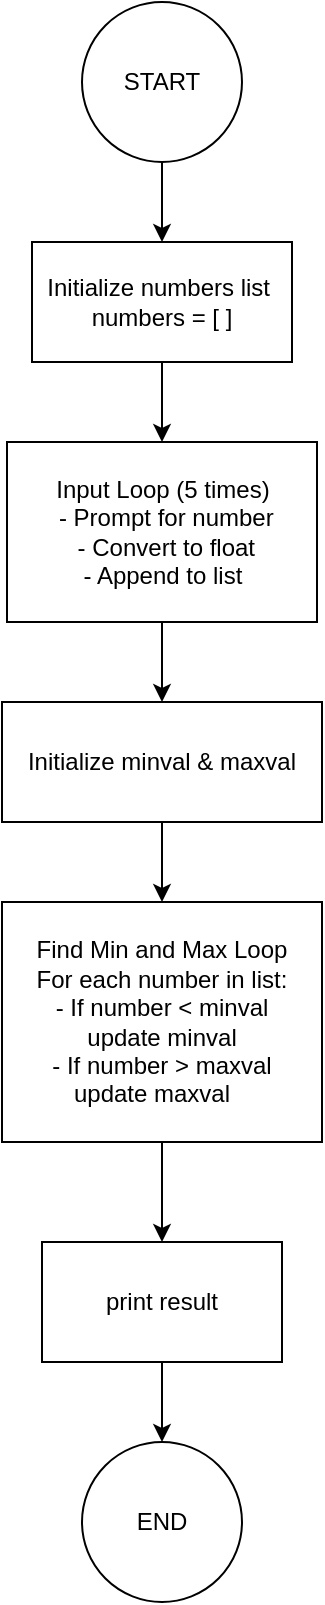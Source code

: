 <mxfile>
    <diagram id="JySzIcuSiKDstbetwOWa" name="Page-1">
        <mxGraphModel dx="419" dy="364" grid="1" gridSize="10" guides="1" tooltips="1" connect="1" arrows="1" fold="1" page="1" pageScale="1" pageWidth="850" pageHeight="1100" math="0" shadow="0">
            <root>
                <mxCell id="0"/>
                <mxCell id="1" parent="0"/>
                <mxCell id="10" value="" style="edgeStyle=none;html=1;" edge="1" parent="1" source="2" target="3">
                    <mxGeometry relative="1" as="geometry"/>
                </mxCell>
                <mxCell id="2" value="START" style="ellipse;whiteSpace=wrap;html=1;aspect=fixed;" vertex="1" parent="1">
                    <mxGeometry x="240" y="40" width="80" height="80" as="geometry"/>
                </mxCell>
                <mxCell id="11" value="" style="edgeStyle=none;html=1;" edge="1" parent="1" source="3" target="4">
                    <mxGeometry relative="1" as="geometry"/>
                </mxCell>
                <mxCell id="3" value="Initialize numbers list&amp;nbsp;&lt;br&gt;numbers = [ ]" style="rounded=0;whiteSpace=wrap;html=1;" vertex="1" parent="1">
                    <mxGeometry x="215" y="160" width="130" height="60" as="geometry"/>
                </mxCell>
                <mxCell id="12" value="" style="edgeStyle=none;html=1;" edge="1" parent="1" source="4" target="6">
                    <mxGeometry relative="1" as="geometry"/>
                </mxCell>
                <mxCell id="4" value="&lt;div&gt;Input Loop (5 times)&lt;/div&gt;&lt;div&gt;&amp;nbsp;- Prompt for number&lt;/div&gt;&lt;div&gt;&amp;nbsp;- Convert to float&lt;/div&gt;&lt;div&gt;&amp;nbsp;- Append to list&amp;nbsp;&lt;/div&gt;" style="rounded=0;whiteSpace=wrap;html=1;" vertex="1" parent="1">
                    <mxGeometry x="202.5" y="260" width="155" height="90" as="geometry"/>
                </mxCell>
                <mxCell id="13" value="" style="edgeStyle=none;html=1;" edge="1" parent="1" source="6" target="7">
                    <mxGeometry relative="1" as="geometry"/>
                </mxCell>
                <mxCell id="6" value="&amp;nbsp;Initialize minval &amp;amp; maxval&amp;nbsp;" style="rounded=0;whiteSpace=wrap;html=1;" vertex="1" parent="1">
                    <mxGeometry x="200" y="390" width="160" height="60" as="geometry"/>
                </mxCell>
                <mxCell id="14" value="" style="edgeStyle=none;html=1;" edge="1" parent="1" source="7" target="8">
                    <mxGeometry relative="1" as="geometry"/>
                </mxCell>
                <mxCell id="7" value="&lt;div&gt;Find Min and Max Loop&lt;/div&gt;&lt;div&gt;For each number in list:&lt;/div&gt;&lt;div&gt;- If number &amp;lt; minval&lt;/div&gt;&lt;div&gt;update minval&lt;/div&gt;&lt;div&gt;- If number &amp;gt; maxval&lt;/div&gt;&lt;div&gt;update maxval&amp;nbsp; &amp;nbsp;&lt;/div&gt;" style="rounded=0;whiteSpace=wrap;html=1;" vertex="1" parent="1">
                    <mxGeometry x="200" y="490" width="160" height="120" as="geometry"/>
                </mxCell>
                <mxCell id="15" value="" style="edgeStyle=none;html=1;" edge="1" parent="1" source="8" target="9">
                    <mxGeometry relative="1" as="geometry"/>
                </mxCell>
                <mxCell id="8" value="print result" style="rounded=0;whiteSpace=wrap;html=1;" vertex="1" parent="1">
                    <mxGeometry x="220" y="660" width="120" height="60" as="geometry"/>
                </mxCell>
                <mxCell id="9" value="END" style="ellipse;whiteSpace=wrap;html=1;aspect=fixed;" vertex="1" parent="1">
                    <mxGeometry x="240" y="760" width="80" height="80" as="geometry"/>
                </mxCell>
            </root>
        </mxGraphModel>
    </diagram>
</mxfile>